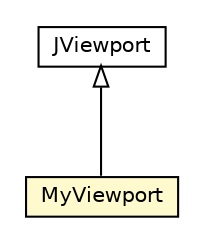 #!/usr/local/bin/dot
#
# Class diagram 
# Generated by UMLGraph version R5_6-24-gf6e263 (http://www.umlgraph.org/)
#

digraph G {
	edge [fontname="Helvetica",fontsize=10,labelfontname="Helvetica",labelfontsize=10];
	node [fontname="Helvetica",fontsize=10,shape=plaintext];
	nodesep=0.25;
	ranksep=0.5;
	// org.universAAL.tools.logmonitor.msgflow.gui.MsgFlowPanel.MyViewport
	c73654 [label=<<table title="org.universAAL.tools.logmonitor.msgflow.gui.MsgFlowPanel.MyViewport" border="0" cellborder="1" cellspacing="0" cellpadding="2" port="p" bgcolor="lemonChiffon" href="./MsgFlowPanel.MyViewport.html">
		<tr><td><table border="0" cellspacing="0" cellpadding="1">
<tr><td align="center" balign="center"> MyViewport </td></tr>
		</table></td></tr>
		</table>>, URL="./MsgFlowPanel.MyViewport.html", fontname="Helvetica", fontcolor="black", fontsize=10.0];
	//org.universAAL.tools.logmonitor.msgflow.gui.MsgFlowPanel.MyViewport extends javax.swing.JViewport
	c73944:p -> c73654:p [dir=back,arrowtail=empty];
	// javax.swing.JViewport
	c73944 [label=<<table title="javax.swing.JViewport" border="0" cellborder="1" cellspacing="0" cellpadding="2" port="p" href="http://java.sun.com/j2se/1.4.2/docs/api/javax/swing/JViewport.html">
		<tr><td><table border="0" cellspacing="0" cellpadding="1">
<tr><td align="center" balign="center"> JViewport </td></tr>
		</table></td></tr>
		</table>>, URL="http://java.sun.com/j2se/1.4.2/docs/api/javax/swing/JViewport.html", fontname="Helvetica", fontcolor="black", fontsize=10.0];
}

